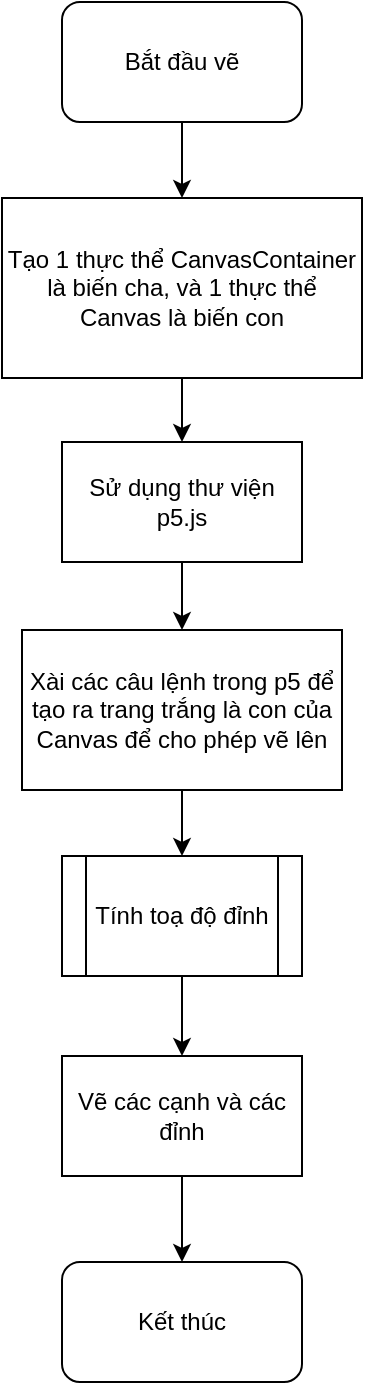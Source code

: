 <mxfile version="24.7.17">
  <diagram name="Page-1" id="yyaRhcON31kIHrcWDbR-">
    <mxGraphModel dx="1434" dy="844" grid="1" gridSize="10" guides="1" tooltips="1" connect="1" arrows="1" fold="1" page="1" pageScale="1" pageWidth="850" pageHeight="1100" math="0" shadow="0">
      <root>
        <mxCell id="0" />
        <mxCell id="1" parent="0" />
        <mxCell id="x27Txz3bOXTSNgH1oQVg-8" style="edgeStyle=orthogonalEdgeStyle;rounded=0;orthogonalLoop=1;jettySize=auto;html=1;exitX=0.5;exitY=1;exitDx=0;exitDy=0;entryX=0.5;entryY=0;entryDx=0;entryDy=0;" parent="1" source="x27Txz3bOXTSNgH1oQVg-1" target="x27Txz3bOXTSNgH1oQVg-2" edge="1">
          <mxGeometry relative="1" as="geometry" />
        </mxCell>
        <mxCell id="x27Txz3bOXTSNgH1oQVg-1" value="Bắt đầu vẽ" style="rounded=1;whiteSpace=wrap;html=1;" parent="1" vertex="1">
          <mxGeometry x="365" y="30" width="120" height="60" as="geometry" />
        </mxCell>
        <mxCell id="x27Txz3bOXTSNgH1oQVg-9" style="edgeStyle=orthogonalEdgeStyle;rounded=0;orthogonalLoop=1;jettySize=auto;html=1;exitX=0.5;exitY=1;exitDx=0;exitDy=0;entryX=0.5;entryY=0;entryDx=0;entryDy=0;" parent="1" source="x27Txz3bOXTSNgH1oQVg-2" target="x27Txz3bOXTSNgH1oQVg-4" edge="1">
          <mxGeometry relative="1" as="geometry" />
        </mxCell>
        <mxCell id="x27Txz3bOXTSNgH1oQVg-2" value="Tạo 1 thực thể CanvasContainer là biến cha, và 1 thực thể Canvas là biến con" style="rounded=0;whiteSpace=wrap;html=1;" parent="1" vertex="1">
          <mxGeometry x="335" y="128" width="180" height="90" as="geometry" />
        </mxCell>
        <mxCell id="x27Txz3bOXTSNgH1oQVg-10" style="edgeStyle=orthogonalEdgeStyle;rounded=0;orthogonalLoop=1;jettySize=auto;html=1;exitX=0.5;exitY=1;exitDx=0;exitDy=0;entryX=0.5;entryY=0;entryDx=0;entryDy=0;" parent="1" source="x27Txz3bOXTSNgH1oQVg-4" target="x27Txz3bOXTSNgH1oQVg-6" edge="1">
          <mxGeometry relative="1" as="geometry" />
        </mxCell>
        <mxCell id="x27Txz3bOXTSNgH1oQVg-4" value="Sử dụng thư viện p5.js" style="rounded=0;whiteSpace=wrap;html=1;" parent="1" vertex="1">
          <mxGeometry x="365" y="250" width="120" height="60" as="geometry" />
        </mxCell>
        <mxCell id="x27Txz3bOXTSNgH1oQVg-17" style="edgeStyle=orthogonalEdgeStyle;rounded=0;orthogonalLoop=1;jettySize=auto;html=1;exitX=0.5;exitY=1;exitDx=0;exitDy=0;entryX=0.5;entryY=0;entryDx=0;entryDy=0;" parent="1" source="x27Txz3bOXTSNgH1oQVg-5" target="x27Txz3bOXTSNgH1oQVg-7" edge="1">
          <mxGeometry relative="1" as="geometry" />
        </mxCell>
        <mxCell id="x27Txz3bOXTSNgH1oQVg-5" value="Tính toạ độ đỉnh" style="shape=process;whiteSpace=wrap;html=1;backgroundOutline=1;" parent="1" vertex="1">
          <mxGeometry x="365" y="457" width="120" height="60" as="geometry" />
        </mxCell>
        <mxCell id="x27Txz3bOXTSNgH1oQVg-16" style="edgeStyle=orthogonalEdgeStyle;rounded=0;orthogonalLoop=1;jettySize=auto;html=1;exitX=0.5;exitY=1;exitDx=0;exitDy=0;entryX=0.5;entryY=0;entryDx=0;entryDy=0;" parent="1" source="x27Txz3bOXTSNgH1oQVg-6" target="x27Txz3bOXTSNgH1oQVg-5" edge="1">
          <mxGeometry relative="1" as="geometry">
            <mxPoint x="425" y="464" as="targetPoint" />
          </mxGeometry>
        </mxCell>
        <mxCell id="x27Txz3bOXTSNgH1oQVg-6" value="Xài các câu lệnh trong p5 để tạo ra trang trắng là con của Canvas để cho phép vẽ lên" style="rounded=0;whiteSpace=wrap;html=1;" parent="1" vertex="1">
          <mxGeometry x="345" y="344" width="160" height="80" as="geometry" />
        </mxCell>
        <mxCell id="FrsgoRkSf8pLMS0wWAca-1" style="edgeStyle=orthogonalEdgeStyle;rounded=0;orthogonalLoop=1;jettySize=auto;html=1;exitX=0.5;exitY=1;exitDx=0;exitDy=0;entryX=0.5;entryY=0;entryDx=0;entryDy=0;" edge="1" parent="1" source="x27Txz3bOXTSNgH1oQVg-7" target="x27Txz3bOXTSNgH1oQVg-18">
          <mxGeometry relative="1" as="geometry" />
        </mxCell>
        <mxCell id="x27Txz3bOXTSNgH1oQVg-7" value="Vẽ các cạnh và các đỉnh" style="rounded=0;whiteSpace=wrap;html=1;" parent="1" vertex="1">
          <mxGeometry x="365" y="557" width="120" height="60" as="geometry" />
        </mxCell>
        <mxCell id="x27Txz3bOXTSNgH1oQVg-18" value="Kết thúc" style="rounded=1;whiteSpace=wrap;html=1;" parent="1" vertex="1">
          <mxGeometry x="365" y="660" width="120" height="60" as="geometry" />
        </mxCell>
      </root>
    </mxGraphModel>
  </diagram>
</mxfile>
